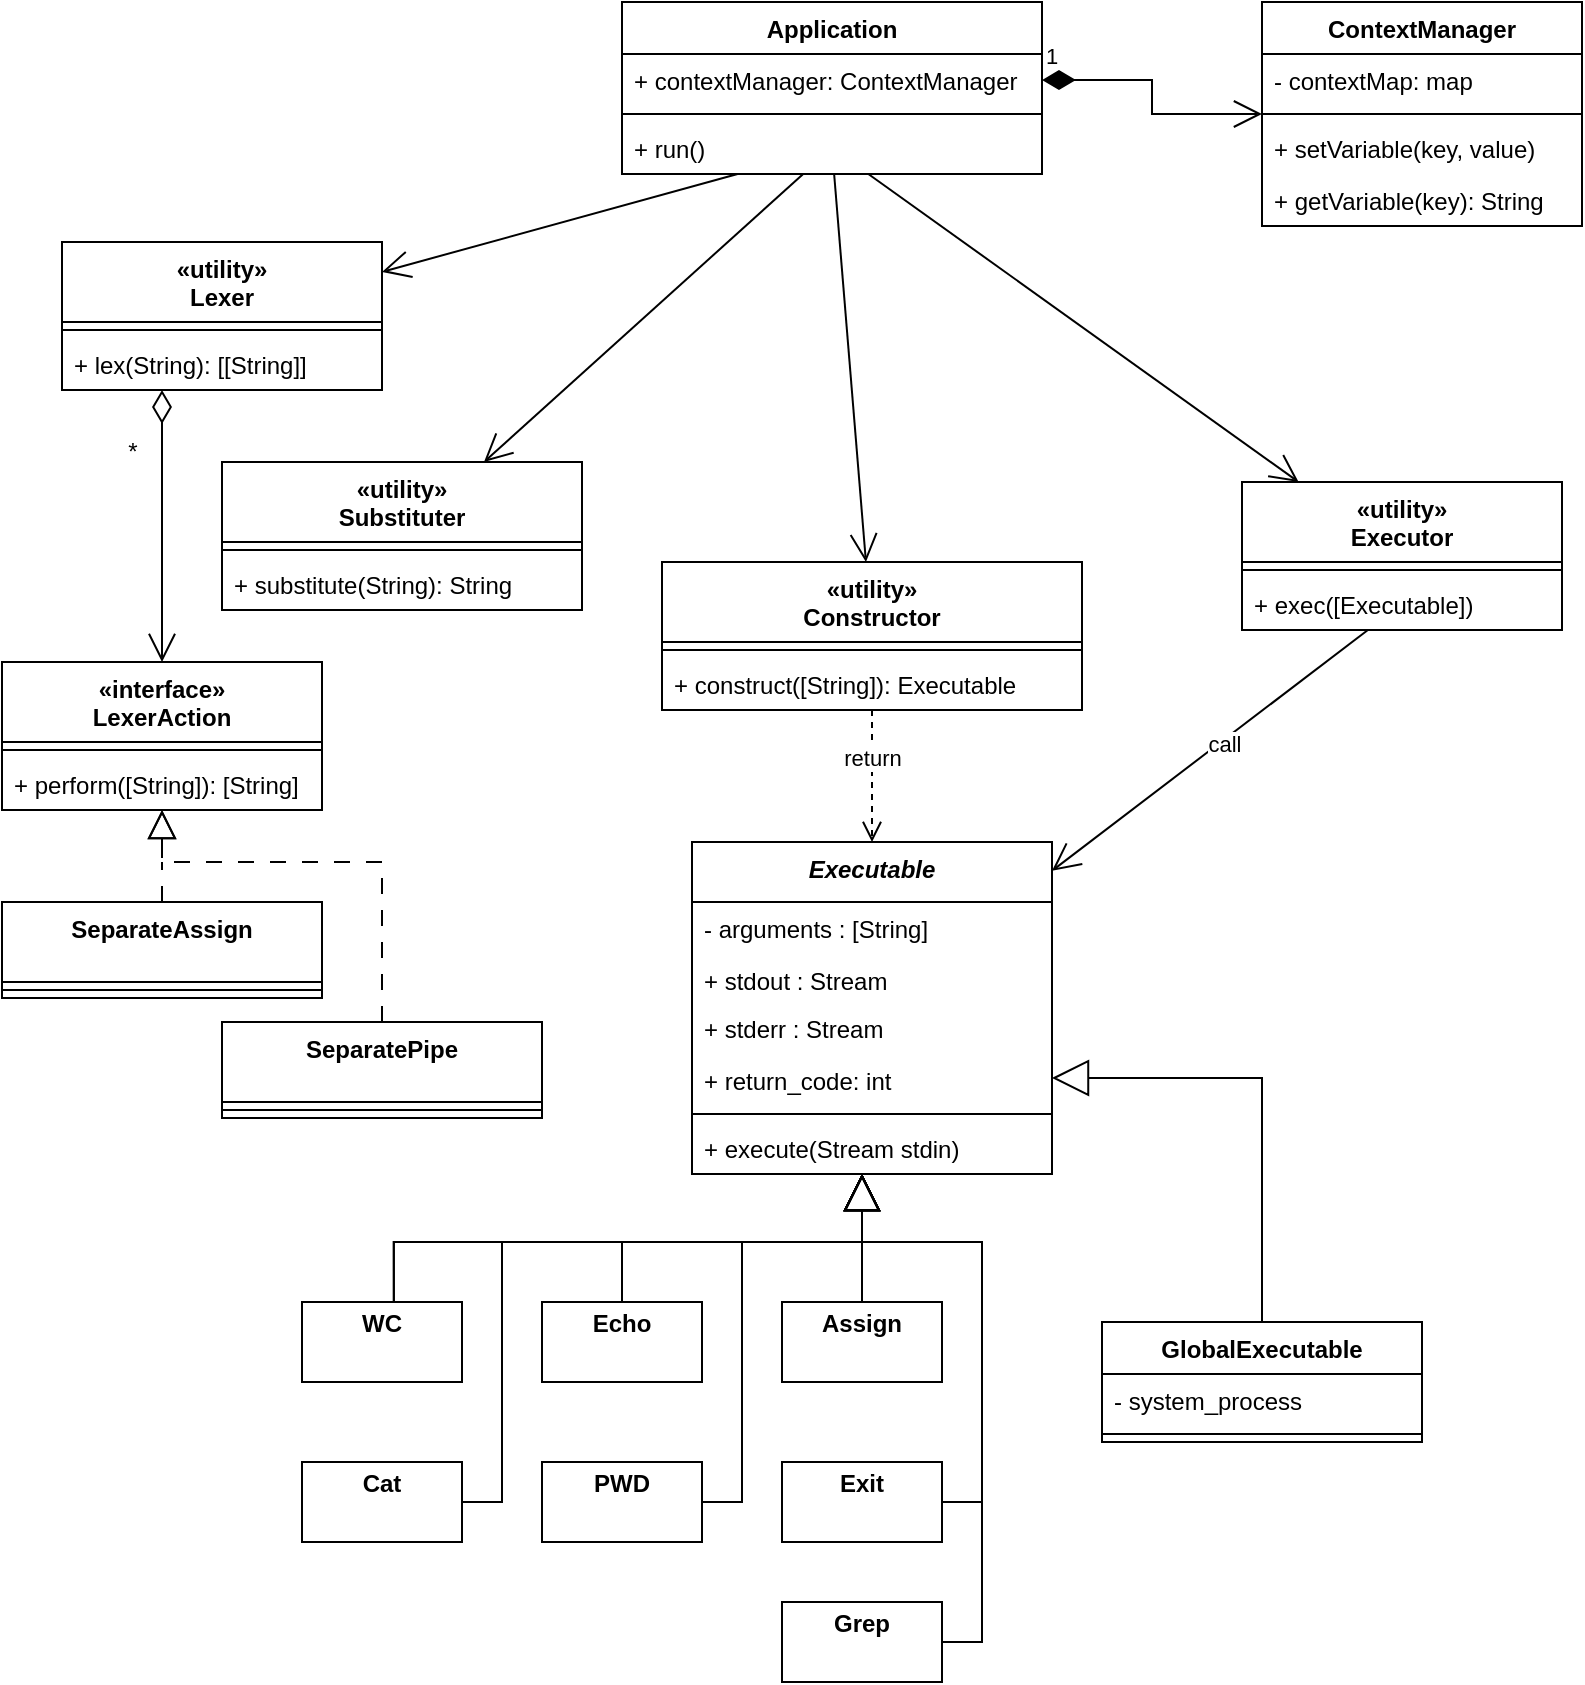 <mxfile version="21.0.8" type="github">
  <diagram name="Page-1" id="c4acf3e9-155e-7222-9cf6-157b1a14988f">
    <mxGraphModel dx="563" dy="833" grid="1" gridSize="10" guides="1" tooltips="1" connect="1" arrows="1" fold="1" page="1" pageScale="1" pageWidth="850" pageHeight="1100" background="none" math="0" shadow="0">
      <root>
        <mxCell id="0" />
        <mxCell id="1" parent="0" />
        <mxCell id="Ps_EMhDIZoAq7-vSNueT-5" value="ContextManager" style="swimlane;fontStyle=1;align=center;verticalAlign=top;childLayout=stackLayout;horizontal=1;startSize=26;horizontalStack=0;resizeParent=1;resizeParentMax=0;resizeLast=0;collapsible=1;marginBottom=0;" parent="1" vertex="1">
          <mxGeometry x="640" y="120" width="160" height="112" as="geometry" />
        </mxCell>
        <mxCell id="Ps_EMhDIZoAq7-vSNueT-6" value="- contextMap: map" style="text;strokeColor=none;fillColor=none;align=left;verticalAlign=top;spacingLeft=4;spacingRight=4;overflow=hidden;rotatable=0;points=[[0,0.5],[1,0.5]];portConstraint=eastwest;" parent="Ps_EMhDIZoAq7-vSNueT-5" vertex="1">
          <mxGeometry y="26" width="160" height="26" as="geometry" />
        </mxCell>
        <mxCell id="Ps_EMhDIZoAq7-vSNueT-7" value="" style="line;strokeWidth=1;fillColor=none;align=left;verticalAlign=middle;spacingTop=-1;spacingLeft=3;spacingRight=3;rotatable=0;labelPosition=right;points=[];portConstraint=eastwest;strokeColor=inherit;" parent="Ps_EMhDIZoAq7-vSNueT-5" vertex="1">
          <mxGeometry y="52" width="160" height="8" as="geometry" />
        </mxCell>
        <mxCell id="Ps_EMhDIZoAq7-vSNueT-8" value="+ setVariable(key, value)" style="text;strokeColor=none;fillColor=none;align=left;verticalAlign=top;spacingLeft=4;spacingRight=4;overflow=hidden;rotatable=0;points=[[0,0.5],[1,0.5]];portConstraint=eastwest;" parent="Ps_EMhDIZoAq7-vSNueT-5" vertex="1">
          <mxGeometry y="60" width="160" height="26" as="geometry" />
        </mxCell>
        <mxCell id="Ps_EMhDIZoAq7-vSNueT-9" value="+ getVariable(key): String" style="text;strokeColor=none;fillColor=none;align=left;verticalAlign=top;spacingLeft=4;spacingRight=4;overflow=hidden;rotatable=0;points=[[0,0.5],[1,0.5]];portConstraint=eastwest;" parent="Ps_EMhDIZoAq7-vSNueT-5" vertex="1">
          <mxGeometry y="86" width="160" height="26" as="geometry" />
        </mxCell>
        <mxCell id="Ps_EMhDIZoAq7-vSNueT-10" value="Application" style="swimlane;fontStyle=1;align=center;verticalAlign=top;childLayout=stackLayout;horizontal=1;startSize=26;horizontalStack=0;resizeParent=1;resizeParentMax=0;resizeLast=0;collapsible=1;marginBottom=0;" parent="1" vertex="1">
          <mxGeometry x="320" y="120" width="210" height="86" as="geometry" />
        </mxCell>
        <mxCell id="Ps_EMhDIZoAq7-vSNueT-11" value="+ contextManager: ContextManager" style="text;strokeColor=none;fillColor=none;align=left;verticalAlign=top;spacingLeft=4;spacingRight=4;overflow=hidden;rotatable=0;points=[[0,0.5],[1,0.5]];portConstraint=eastwest;" parent="Ps_EMhDIZoAq7-vSNueT-10" vertex="1">
          <mxGeometry y="26" width="210" height="26" as="geometry" />
        </mxCell>
        <mxCell id="Ps_EMhDIZoAq7-vSNueT-12" value="" style="line;strokeWidth=1;fillColor=none;align=left;verticalAlign=middle;spacingTop=-1;spacingLeft=3;spacingRight=3;rotatable=0;labelPosition=right;points=[];portConstraint=eastwest;strokeColor=inherit;" parent="Ps_EMhDIZoAq7-vSNueT-10" vertex="1">
          <mxGeometry y="52" width="210" height="8" as="geometry" />
        </mxCell>
        <mxCell id="Ps_EMhDIZoAq7-vSNueT-13" value="+ run()" style="text;strokeColor=none;fillColor=none;align=left;verticalAlign=top;spacingLeft=4;spacingRight=4;overflow=hidden;rotatable=0;points=[[0,0.5],[1,0.5]];portConstraint=eastwest;" parent="Ps_EMhDIZoAq7-vSNueT-10" vertex="1">
          <mxGeometry y="60" width="210" height="26" as="geometry" />
        </mxCell>
        <mxCell id="Ps_EMhDIZoAq7-vSNueT-14" value="«utility»&#xa;Lexer" style="swimlane;fontStyle=1;align=center;verticalAlign=top;childLayout=stackLayout;horizontal=1;startSize=40;horizontalStack=0;resizeParent=1;resizeParentMax=0;resizeLast=0;collapsible=1;marginBottom=0;" parent="1" vertex="1">
          <mxGeometry x="40" y="240" width="160" height="74" as="geometry" />
        </mxCell>
        <mxCell id="Ps_EMhDIZoAq7-vSNueT-16" value="" style="line;strokeWidth=1;fillColor=none;align=left;verticalAlign=middle;spacingTop=-1;spacingLeft=3;spacingRight=3;rotatable=0;labelPosition=right;points=[];portConstraint=eastwest;strokeColor=inherit;" parent="Ps_EMhDIZoAq7-vSNueT-14" vertex="1">
          <mxGeometry y="40" width="160" height="8" as="geometry" />
        </mxCell>
        <mxCell id="Ps_EMhDIZoAq7-vSNueT-17" value="+ lex(String): [[String]]" style="text;strokeColor=none;fillColor=none;align=left;verticalAlign=top;spacingLeft=4;spacingRight=4;overflow=hidden;rotatable=0;points=[[0,0.5],[1,0.5]];portConstraint=eastwest;" parent="Ps_EMhDIZoAq7-vSNueT-14" vertex="1">
          <mxGeometry y="48" width="160" height="26" as="geometry" />
        </mxCell>
        <mxCell id="Ps_EMhDIZoAq7-vSNueT-18" value="«utility»&#xa;Substituter" style="swimlane;fontStyle=1;align=center;verticalAlign=top;childLayout=stackLayout;horizontal=1;startSize=40;horizontalStack=0;resizeParent=1;resizeParentMax=0;resizeLast=0;collapsible=1;marginBottom=0;" parent="1" vertex="1">
          <mxGeometry x="120" y="350" width="180" height="74" as="geometry" />
        </mxCell>
        <mxCell id="Ps_EMhDIZoAq7-vSNueT-20" value="" style="line;strokeWidth=1;fillColor=none;align=left;verticalAlign=middle;spacingTop=-1;spacingLeft=3;spacingRight=3;rotatable=0;labelPosition=right;points=[];portConstraint=eastwest;strokeColor=inherit;" parent="Ps_EMhDIZoAq7-vSNueT-18" vertex="1">
          <mxGeometry y="40" width="180" height="8" as="geometry" />
        </mxCell>
        <mxCell id="Ps_EMhDIZoAq7-vSNueT-21" value="+ substitute(String): String" style="text;strokeColor=none;fillColor=none;align=left;verticalAlign=top;spacingLeft=4;spacingRight=4;overflow=hidden;rotatable=0;points=[[0,0.5],[1,0.5]];portConstraint=eastwest;" parent="Ps_EMhDIZoAq7-vSNueT-18" vertex="1">
          <mxGeometry y="48" width="180" height="26" as="geometry" />
        </mxCell>
        <mxCell id="Ps_EMhDIZoAq7-vSNueT-22" value="«utility»&#xa;Constructor" style="swimlane;fontStyle=1;align=center;verticalAlign=top;childLayout=stackLayout;horizontal=1;startSize=40;horizontalStack=0;resizeParent=1;resizeParentMax=0;resizeLast=0;collapsible=1;marginBottom=0;" parent="1" vertex="1">
          <mxGeometry x="340" y="400" width="210" height="74" as="geometry" />
        </mxCell>
        <mxCell id="Ps_EMhDIZoAq7-vSNueT-24" value="" style="line;strokeWidth=1;fillColor=none;align=left;verticalAlign=middle;spacingTop=-1;spacingLeft=3;spacingRight=3;rotatable=0;labelPosition=right;points=[];portConstraint=eastwest;strokeColor=inherit;" parent="Ps_EMhDIZoAq7-vSNueT-22" vertex="1">
          <mxGeometry y="40" width="210" height="8" as="geometry" />
        </mxCell>
        <mxCell id="Ps_EMhDIZoAq7-vSNueT-25" value="+ construct([String]): Executable" style="text;strokeColor=none;fillColor=none;align=left;verticalAlign=top;spacingLeft=4;spacingRight=4;overflow=hidden;rotatable=0;points=[[0,0.5],[1,0.5]];portConstraint=eastwest;" parent="Ps_EMhDIZoAq7-vSNueT-22" vertex="1">
          <mxGeometry y="48" width="210" height="26" as="geometry" />
        </mxCell>
        <mxCell id="Ps_EMhDIZoAq7-vSNueT-26" value="Executable" style="swimlane;fontStyle=3;align=center;verticalAlign=top;childLayout=stackLayout;horizontal=1;startSize=30;horizontalStack=0;resizeParent=1;resizeParentMax=0;resizeLast=0;collapsible=1;marginBottom=0;" parent="1" vertex="1">
          <mxGeometry x="355" y="540" width="180" height="166" as="geometry" />
        </mxCell>
        <mxCell id="Ps_EMhDIZoAq7-vSNueT-32" value="- arguments : [String]" style="text;strokeColor=none;fillColor=none;align=left;verticalAlign=top;spacingLeft=4;spacingRight=4;overflow=hidden;rotatable=0;points=[[0,0.5],[1,0.5]];portConstraint=eastwest;" parent="Ps_EMhDIZoAq7-vSNueT-26" vertex="1">
          <mxGeometry y="30" width="180" height="26" as="geometry" />
        </mxCell>
        <mxCell id="j12_i2PCOQDTPFTEPJDZ-3" value="+ stdout : Stream" style="text;strokeColor=none;fillColor=none;align=left;verticalAlign=top;spacingLeft=4;spacingRight=4;overflow=hidden;rotatable=0;points=[[0,0.5],[1,0.5]];portConstraint=eastwest;" parent="Ps_EMhDIZoAq7-vSNueT-26" vertex="1">
          <mxGeometry y="56" width="180" height="24" as="geometry" />
        </mxCell>
        <mxCell id="UxiabnuLhHAD857Y_fqr-1" value="+ stderr : Stream" style="text;strokeColor=none;fillColor=none;align=left;verticalAlign=top;spacingLeft=4;spacingRight=4;overflow=hidden;rotatable=0;points=[[0,0.5],[1,0.5]];portConstraint=eastwest;" parent="Ps_EMhDIZoAq7-vSNueT-26" vertex="1">
          <mxGeometry y="80" width="180" height="26" as="geometry" />
        </mxCell>
        <mxCell id="j12_i2PCOQDTPFTEPJDZ-1" value="+ return_code: int" style="text;strokeColor=none;fillColor=none;align=left;verticalAlign=top;spacingLeft=4;spacingRight=4;overflow=hidden;rotatable=0;points=[[0,0.5],[1,0.5]];portConstraint=eastwest;" parent="Ps_EMhDIZoAq7-vSNueT-26" vertex="1">
          <mxGeometry y="106" width="180" height="26" as="geometry" />
        </mxCell>
        <mxCell id="Ps_EMhDIZoAq7-vSNueT-28" value="" style="line;strokeWidth=1;fillColor=none;align=left;verticalAlign=middle;spacingTop=-1;spacingLeft=3;spacingRight=3;rotatable=0;labelPosition=right;points=[];portConstraint=eastwest;strokeColor=inherit;" parent="Ps_EMhDIZoAq7-vSNueT-26" vertex="1">
          <mxGeometry y="132" width="180" height="8" as="geometry" />
        </mxCell>
        <mxCell id="Ps_EMhDIZoAq7-vSNueT-29" value="+ execute(Stream stdin)" style="text;strokeColor=none;fillColor=none;align=left;verticalAlign=top;spacingLeft=4;spacingRight=4;overflow=hidden;rotatable=0;points=[[0,0.5],[1,0.5]];portConstraint=eastwest;" parent="Ps_EMhDIZoAq7-vSNueT-26" vertex="1">
          <mxGeometry y="140" width="180" height="26" as="geometry" />
        </mxCell>
        <mxCell id="Ps_EMhDIZoAq7-vSNueT-36" value="&lt;p style=&quot;margin:0px;margin-top:4px;text-align:center;&quot;&gt;&lt;b&gt;WC&lt;/b&gt;&lt;/p&gt;" style="verticalAlign=top;align=left;overflow=fill;fontSize=12;fontFamily=Helvetica;html=1;" parent="1" vertex="1">
          <mxGeometry x="160" y="770" width="80" height="40" as="geometry" />
        </mxCell>
        <mxCell id="Ps_EMhDIZoAq7-vSNueT-37" value="&lt;p style=&quot;margin:0px;margin-top:4px;text-align:center;&quot;&gt;&lt;b&gt;Echo&lt;/b&gt;&lt;/p&gt;" style="verticalAlign=top;align=left;overflow=fill;fontSize=12;fontFamily=Helvetica;html=1;" parent="1" vertex="1">
          <mxGeometry x="280" y="770" width="80" height="40" as="geometry" />
        </mxCell>
        <mxCell id="Ps_EMhDIZoAq7-vSNueT-38" value="&lt;p style=&quot;margin:0px;margin-top:4px;text-align:center;&quot;&gt;&lt;b&gt;Cat&lt;/b&gt;&lt;/p&gt;" style="verticalAlign=top;align=left;overflow=fill;fontSize=12;fontFamily=Helvetica;html=1;" parent="1" vertex="1">
          <mxGeometry x="160" y="850" width="80" height="40" as="geometry" />
        </mxCell>
        <mxCell id="Ps_EMhDIZoAq7-vSNueT-39" value="&lt;p style=&quot;margin:0px;margin-top:4px;text-align:center;&quot;&gt;&lt;b&gt;PWD&lt;/b&gt;&lt;/p&gt;" style="verticalAlign=top;align=left;overflow=fill;fontSize=12;fontFamily=Helvetica;html=1;" parent="1" vertex="1">
          <mxGeometry x="280" y="850" width="80" height="40" as="geometry" />
        </mxCell>
        <mxCell id="Ps_EMhDIZoAq7-vSNueT-41" value="&lt;p style=&quot;margin:0px;margin-top:4px;text-align:center;&quot;&gt;&lt;b&gt;Exit&lt;/b&gt;&lt;/p&gt;" style="verticalAlign=top;align=left;overflow=fill;fontSize=12;fontFamily=Helvetica;html=1;" parent="1" vertex="1">
          <mxGeometry x="400" y="850" width="80" height="40" as="geometry" />
        </mxCell>
        <mxCell id="Ps_EMhDIZoAq7-vSNueT-42" value="&lt;p style=&quot;margin:0px;margin-top:4px;text-align:center;&quot;&gt;&lt;b&gt;Assign&lt;/b&gt;&lt;/p&gt;" style="verticalAlign=top;align=left;overflow=fill;fontSize=12;fontFamily=Helvetica;html=1;" parent="1" vertex="1">
          <mxGeometry x="400" y="770" width="80" height="40" as="geometry" />
        </mxCell>
        <mxCell id="Ps_EMhDIZoAq7-vSNueT-43" value="GlobalExecutable" style="swimlane;fontStyle=1;align=center;verticalAlign=top;childLayout=stackLayout;horizontal=1;startSize=26;horizontalStack=0;resizeParent=1;resizeParentMax=0;resizeLast=0;collapsible=1;marginBottom=0;" parent="1" vertex="1">
          <mxGeometry x="560" y="780" width="160" height="60" as="geometry" />
        </mxCell>
        <mxCell id="Ps_EMhDIZoAq7-vSNueT-44" value="- system_process" style="text;strokeColor=none;fillColor=none;align=left;verticalAlign=top;spacingLeft=4;spacingRight=4;overflow=hidden;rotatable=0;points=[[0,0.5],[1,0.5]];portConstraint=eastwest;" parent="Ps_EMhDIZoAq7-vSNueT-43" vertex="1">
          <mxGeometry y="26" width="160" height="26" as="geometry" />
        </mxCell>
        <mxCell id="Ps_EMhDIZoAq7-vSNueT-45" value="" style="line;strokeWidth=1;fillColor=none;align=left;verticalAlign=middle;spacingTop=-1;spacingLeft=3;spacingRight=3;rotatable=0;labelPosition=right;points=[];portConstraint=eastwest;strokeColor=inherit;" parent="Ps_EMhDIZoAq7-vSNueT-43" vertex="1">
          <mxGeometry y="52" width="160" height="8" as="geometry" />
        </mxCell>
        <mxCell id="Ps_EMhDIZoAq7-vSNueT-53" value="" style="endArrow=block;endSize=16;endFill=0;html=1;strokeColor=default;exitX=0.574;exitY=-0.003;exitDx=0;exitDy=0;exitPerimeter=0;rounded=0;edgeStyle=orthogonalEdgeStyle;" parent="1" source="Ps_EMhDIZoAq7-vSNueT-36" target="Ps_EMhDIZoAq7-vSNueT-26" edge="1">
          <mxGeometry width="160" relative="1" as="geometry">
            <mxPoint x="190" y="780" as="sourcePoint" />
            <mxPoint x="350" y="780" as="targetPoint" />
            <Array as="points">
              <mxPoint x="206" y="740" />
              <mxPoint x="440" y="740" />
            </Array>
          </mxGeometry>
        </mxCell>
        <mxCell id="Ps_EMhDIZoAq7-vSNueT-54" value="" style="endArrow=block;endSize=16;endFill=0;html=1;strokeColor=default;rounded=0;edgeStyle=orthogonalEdgeStyle;" parent="1" source="Ps_EMhDIZoAq7-vSNueT-38" target="Ps_EMhDIZoAq7-vSNueT-26" edge="1">
          <mxGeometry width="160" relative="1" as="geometry">
            <mxPoint x="216" y="780" as="sourcePoint" />
            <mxPoint x="450" y="730" as="targetPoint" />
            <Array as="points">
              <mxPoint x="260" y="870" />
              <mxPoint x="260" y="740" />
              <mxPoint x="440" y="740" />
            </Array>
          </mxGeometry>
        </mxCell>
        <mxCell id="Ps_EMhDIZoAq7-vSNueT-55" value="" style="endArrow=block;endSize=16;endFill=0;html=1;strokeColor=default;rounded=0;edgeStyle=orthogonalEdgeStyle;" parent="1" source="Ps_EMhDIZoAq7-vSNueT-37" target="Ps_EMhDIZoAq7-vSNueT-26" edge="1">
          <mxGeometry width="160" relative="1" as="geometry">
            <mxPoint x="226" y="790" as="sourcePoint" />
            <mxPoint x="380" y="744" as="targetPoint" />
            <Array as="points">
              <mxPoint x="320" y="740" />
              <mxPoint x="440" y="740" />
            </Array>
          </mxGeometry>
        </mxCell>
        <mxCell id="Ps_EMhDIZoAq7-vSNueT-56" value="" style="endArrow=block;endSize=16;endFill=0;html=1;strokeColor=default;rounded=0;edgeStyle=orthogonalEdgeStyle;" parent="1" source="Ps_EMhDIZoAq7-vSNueT-39" target="Ps_EMhDIZoAq7-vSNueT-26" edge="1">
          <mxGeometry width="160" relative="1" as="geometry">
            <mxPoint x="236" y="800" as="sourcePoint" />
            <mxPoint x="390" y="754" as="targetPoint" />
            <Array as="points">
              <mxPoint x="380" y="870" />
              <mxPoint x="380" y="740" />
              <mxPoint x="440" y="740" />
            </Array>
          </mxGeometry>
        </mxCell>
        <mxCell id="Ps_EMhDIZoAq7-vSNueT-57" value="" style="endArrow=block;endSize=16;endFill=0;html=1;strokeColor=default;rounded=0;edgeStyle=orthogonalEdgeStyle;" parent="1" source="Ps_EMhDIZoAq7-vSNueT-42" target="Ps_EMhDIZoAq7-vSNueT-26" edge="1">
          <mxGeometry width="160" relative="1" as="geometry">
            <mxPoint x="246" y="810" as="sourcePoint" />
            <mxPoint x="400" y="764" as="targetPoint" />
            <Array as="points">
              <mxPoint x="440" y="730" />
              <mxPoint x="440" y="730" />
            </Array>
          </mxGeometry>
        </mxCell>
        <mxCell id="Ps_EMhDIZoAq7-vSNueT-58" value="" style="endArrow=block;endSize=16;endFill=0;html=1;strokeColor=default;rounded=0;edgeStyle=orthogonalEdgeStyle;" parent="1" source="Ps_EMhDIZoAq7-vSNueT-41" target="Ps_EMhDIZoAq7-vSNueT-26" edge="1">
          <mxGeometry width="160" relative="1" as="geometry">
            <mxPoint x="256" y="820" as="sourcePoint" />
            <mxPoint x="410" y="774" as="targetPoint" />
            <Array as="points">
              <mxPoint x="500" y="870" />
              <mxPoint x="500" y="740" />
              <mxPoint x="440" y="740" />
            </Array>
          </mxGeometry>
        </mxCell>
        <mxCell id="Ps_EMhDIZoAq7-vSNueT-59" value="" style="endArrow=block;endSize=16;endFill=0;html=1;strokeColor=default;rounded=0;edgeStyle=orthogonalEdgeStyle;" parent="1" source="Ps_EMhDIZoAq7-vSNueT-43" target="Ps_EMhDIZoAq7-vSNueT-26" edge="1">
          <mxGeometry width="160" relative="1" as="geometry">
            <mxPoint x="266" y="830" as="sourcePoint" />
            <mxPoint x="420" y="784" as="targetPoint" />
            <Array as="points">
              <mxPoint x="640" y="658" />
            </Array>
          </mxGeometry>
        </mxCell>
        <mxCell id="UxiabnuLhHAD857Y_fqr-2" value="«utility»&#xa;Executor" style="swimlane;fontStyle=1;align=center;verticalAlign=top;childLayout=stackLayout;horizontal=1;startSize=40;horizontalStack=0;resizeParent=1;resizeParentMax=0;resizeLast=0;collapsible=1;marginBottom=0;" parent="1" vertex="1">
          <mxGeometry x="630" y="360" width="160" height="74" as="geometry" />
        </mxCell>
        <mxCell id="UxiabnuLhHAD857Y_fqr-4" value="" style="line;strokeWidth=1;fillColor=none;align=left;verticalAlign=middle;spacingTop=-1;spacingLeft=3;spacingRight=3;rotatable=0;labelPosition=right;points=[];portConstraint=eastwest;strokeColor=inherit;" parent="UxiabnuLhHAD857Y_fqr-2" vertex="1">
          <mxGeometry y="40" width="160" height="8" as="geometry" />
        </mxCell>
        <mxCell id="UxiabnuLhHAD857Y_fqr-5" value="+ exec([Executable])" style="text;strokeColor=none;fillColor=none;align=left;verticalAlign=top;spacingLeft=4;spacingRight=4;overflow=hidden;rotatable=0;points=[[0,0.5],[1,0.5]];portConstraint=eastwest;" parent="UxiabnuLhHAD857Y_fqr-2" vertex="1">
          <mxGeometry y="48" width="160" height="26" as="geometry" />
        </mxCell>
        <mxCell id="UxiabnuLhHAD857Y_fqr-8" value="" style="endArrow=open;endFill=1;endSize=12;html=1;rounded=0;" parent="1" source="Ps_EMhDIZoAq7-vSNueT-13" target="Ps_EMhDIZoAq7-vSNueT-14" edge="1">
          <mxGeometry width="160" relative="1" as="geometry">
            <mxPoint x="330" y="420" as="sourcePoint" />
            <mxPoint x="490" y="420" as="targetPoint" />
          </mxGeometry>
        </mxCell>
        <mxCell id="UxiabnuLhHAD857Y_fqr-9" value="" style="endArrow=open;endFill=1;endSize=12;html=1;rounded=0;" parent="1" source="Ps_EMhDIZoAq7-vSNueT-13" target="UxiabnuLhHAD857Y_fqr-2" edge="1">
          <mxGeometry width="160" relative="1" as="geometry">
            <mxPoint x="330" y="215" as="sourcePoint" />
            <mxPoint x="244" y="250" as="targetPoint" />
          </mxGeometry>
        </mxCell>
        <mxCell id="UxiabnuLhHAD857Y_fqr-10" value="" style="endArrow=open;endFill=1;endSize=12;html=1;rounded=0;" parent="1" source="Ps_EMhDIZoAq7-vSNueT-13" target="Ps_EMhDIZoAq7-vSNueT-22" edge="1">
          <mxGeometry width="160" relative="1" as="geometry">
            <mxPoint x="432" y="216" as="sourcePoint" />
            <mxPoint x="422" y="330" as="targetPoint" />
          </mxGeometry>
        </mxCell>
        <mxCell id="UxiabnuLhHAD857Y_fqr-11" value="1" style="endArrow=open;html=1;endSize=12;startArrow=diamondThin;startSize=14;startFill=1;edgeStyle=orthogonalEdgeStyle;align=left;verticalAlign=bottom;rounded=0;exitX=1;exitY=0.5;exitDx=0;exitDy=0;" parent="1" source="Ps_EMhDIZoAq7-vSNueT-11" target="Ps_EMhDIZoAq7-vSNueT-5" edge="1">
          <mxGeometry x="-1" y="3" relative="1" as="geometry">
            <mxPoint x="330" y="420" as="sourcePoint" />
            <mxPoint x="490" y="420" as="targetPoint" />
          </mxGeometry>
        </mxCell>
        <mxCell id="UxiabnuLhHAD857Y_fqr-12" value="" style="endArrow=open;endFill=1;endSize=12;html=1;rounded=0;" parent="1" source="Ps_EMhDIZoAq7-vSNueT-13" target="Ps_EMhDIZoAq7-vSNueT-18" edge="1">
          <mxGeometry width="160" relative="1" as="geometry">
            <mxPoint x="449" y="216" as="sourcePoint" />
            <mxPoint x="658" y="410" as="targetPoint" />
          </mxGeometry>
        </mxCell>
        <mxCell id="UxiabnuLhHAD857Y_fqr-13" value="return" style="html=1;verticalAlign=bottom;endArrow=open;dashed=1;endSize=8;edgeStyle=elbowEdgeStyle;elbow=vertical;curved=0;rounded=0;" parent="1" source="Ps_EMhDIZoAq7-vSNueT-25" target="Ps_EMhDIZoAq7-vSNueT-26" edge="1">
          <mxGeometry relative="1" as="geometry">
            <mxPoint x="450" y="390" as="sourcePoint" />
            <mxPoint x="370" y="390" as="targetPoint" />
          </mxGeometry>
        </mxCell>
        <mxCell id="UxiabnuLhHAD857Y_fqr-14" value="" style="endArrow=open;endFill=1;endSize=12;html=1;rounded=0;" parent="1" source="UxiabnuLhHAD857Y_fqr-5" target="Ps_EMhDIZoAq7-vSNueT-26" edge="1">
          <mxGeometry width="160" relative="1" as="geometry">
            <mxPoint x="449" y="216" as="sourcePoint" />
            <mxPoint x="658" y="410" as="targetPoint" />
          </mxGeometry>
        </mxCell>
        <mxCell id="oLGFi5Bt2kVoAcSP6h3x-18" value="call" style="edgeLabel;html=1;align=center;verticalAlign=middle;resizable=0;points=[];" parent="UxiabnuLhHAD857Y_fqr-14" vertex="1" connectable="0">
          <mxGeometry x="-0.072" y="1" relative="1" as="geometry">
            <mxPoint as="offset" />
          </mxGeometry>
        </mxCell>
        <mxCell id="UxiabnuLhHAD857Y_fqr-17" value="" style="endArrow=block;endSize=16;endFill=0;html=1;strokeColor=default;exitX=0.574;exitY=-0.003;exitDx=0;exitDy=0;exitPerimeter=0;rounded=0;edgeStyle=orthogonalEdgeStyle;" parent="1" source="Ps_EMhDIZoAq7-vSNueT-36" target="Ps_EMhDIZoAq7-vSNueT-26" edge="1">
          <mxGeometry width="160" relative="1" as="geometry">
            <mxPoint x="206" y="770" as="sourcePoint" />
            <mxPoint x="440" y="716" as="targetPoint" />
            <Array as="points">
              <mxPoint x="206" y="740" />
              <mxPoint x="440" y="740" />
            </Array>
          </mxGeometry>
        </mxCell>
        <mxCell id="UxiabnuLhHAD857Y_fqr-19" value="" style="endArrow=block;endSize=16;endFill=0;html=1;strokeColor=default;rounded=0;edgeStyle=orthogonalEdgeStyle;" parent="1" source="Ps_EMhDIZoAq7-vSNueT-37" target="Ps_EMhDIZoAq7-vSNueT-26" edge="1">
          <mxGeometry width="160" relative="1" as="geometry">
            <mxPoint x="320" y="770" as="sourcePoint" />
            <mxPoint x="440" y="716" as="targetPoint" />
            <Array as="points">
              <mxPoint x="320" y="740" />
              <mxPoint x="440" y="740" />
            </Array>
          </mxGeometry>
        </mxCell>
        <mxCell id="oLGFi5Bt2kVoAcSP6h3x-3" value="«interface»&#xa;LexerAction" style="swimlane;fontStyle=1;align=center;verticalAlign=top;childLayout=stackLayout;horizontal=1;startSize=40;horizontalStack=0;resizeParent=1;resizeParentMax=0;resizeLast=0;collapsible=1;marginBottom=0;" parent="1" vertex="1">
          <mxGeometry x="10" y="450" width="160" height="74" as="geometry" />
        </mxCell>
        <mxCell id="oLGFi5Bt2kVoAcSP6h3x-4" value="" style="line;strokeWidth=1;fillColor=none;align=left;verticalAlign=middle;spacingTop=-1;spacingLeft=3;spacingRight=3;rotatable=0;labelPosition=right;points=[];portConstraint=eastwest;strokeColor=inherit;" parent="oLGFi5Bt2kVoAcSP6h3x-3" vertex="1">
          <mxGeometry y="40" width="160" height="8" as="geometry" />
        </mxCell>
        <mxCell id="oLGFi5Bt2kVoAcSP6h3x-5" value="+ perform([String]): [String]" style="text;strokeColor=none;fillColor=none;align=left;verticalAlign=top;spacingLeft=4;spacingRight=4;overflow=hidden;rotatable=0;points=[[0,0.5],[1,0.5]];portConstraint=eastwest;" parent="oLGFi5Bt2kVoAcSP6h3x-3" vertex="1">
          <mxGeometry y="48" width="160" height="26" as="geometry" />
        </mxCell>
        <mxCell id="oLGFi5Bt2kVoAcSP6h3x-7" value="" style="endArrow=open;html=1;endSize=12;startArrow=diamondThin;startSize=14;startFill=0;edgeStyle=orthogonalEdgeStyle;align=left;verticalAlign=bottom;rounded=0;" parent="1" source="Ps_EMhDIZoAq7-vSNueT-14" target="oLGFi5Bt2kVoAcSP6h3x-3" edge="1">
          <mxGeometry x="-1" y="3" relative="1" as="geometry">
            <mxPoint x="20" y="270" as="sourcePoint" />
            <mxPoint x="30" y="223" as="targetPoint" />
            <Array as="points">
              <mxPoint x="90" y="340" />
              <mxPoint x="90" y="340" />
            </Array>
          </mxGeometry>
        </mxCell>
        <mxCell id="oLGFi5Bt2kVoAcSP6h3x-15" style="edgeStyle=orthogonalEdgeStyle;rounded=0;orthogonalLoop=1;jettySize=auto;html=1;endArrow=block;endFill=0;startSize=6;endSize=12;dashed=1;dashPattern=8 8;" parent="1" source="oLGFi5Bt2kVoAcSP6h3x-10" target="oLGFi5Bt2kVoAcSP6h3x-3" edge="1">
          <mxGeometry relative="1" as="geometry" />
        </mxCell>
        <mxCell id="oLGFi5Bt2kVoAcSP6h3x-10" value="SeparateAssign" style="swimlane;fontStyle=1;align=center;verticalAlign=top;childLayout=stackLayout;horizontal=1;startSize=40;horizontalStack=0;resizeParent=1;resizeParentMax=0;resizeLast=0;collapsible=1;marginBottom=0;" parent="1" vertex="1">
          <mxGeometry x="10" y="570" width="160" height="48" as="geometry" />
        </mxCell>
        <mxCell id="oLGFi5Bt2kVoAcSP6h3x-11" value="" style="line;strokeWidth=1;fillColor=none;align=left;verticalAlign=middle;spacingTop=-1;spacingLeft=3;spacingRight=3;rotatable=0;labelPosition=right;points=[];portConstraint=eastwest;strokeColor=inherit;" parent="oLGFi5Bt2kVoAcSP6h3x-10" vertex="1">
          <mxGeometry y="40" width="160" height="8" as="geometry" />
        </mxCell>
        <mxCell id="oLGFi5Bt2kVoAcSP6h3x-13" value="SeparatePipe" style="swimlane;fontStyle=1;align=center;verticalAlign=top;childLayout=stackLayout;horizontal=1;startSize=40;horizontalStack=0;resizeParent=1;resizeParentMax=0;resizeLast=0;collapsible=1;marginBottom=0;" parent="1" vertex="1">
          <mxGeometry x="120" y="630" width="160" height="48" as="geometry" />
        </mxCell>
        <mxCell id="oLGFi5Bt2kVoAcSP6h3x-14" value="" style="line;strokeWidth=1;fillColor=none;align=left;verticalAlign=middle;spacingTop=-1;spacingLeft=3;spacingRight=3;rotatable=0;labelPosition=right;points=[];portConstraint=eastwest;strokeColor=inherit;" parent="oLGFi5Bt2kVoAcSP6h3x-13" vertex="1">
          <mxGeometry y="40" width="160" height="8" as="geometry" />
        </mxCell>
        <mxCell id="oLGFi5Bt2kVoAcSP6h3x-16" style="edgeStyle=orthogonalEdgeStyle;rounded=0;orthogonalLoop=1;jettySize=auto;html=1;endArrow=block;endFill=0;startSize=6;endSize=12;dashed=1;dashPattern=8 8;" parent="1" source="oLGFi5Bt2kVoAcSP6h3x-13" target="oLGFi5Bt2kVoAcSP6h3x-3" edge="1">
          <mxGeometry relative="1" as="geometry">
            <mxPoint x="60" y="580" as="sourcePoint" />
            <mxPoint x="100" y="534" as="targetPoint" />
            <Array as="points">
              <mxPoint x="200" y="550" />
              <mxPoint x="90" y="550" />
            </Array>
          </mxGeometry>
        </mxCell>
        <mxCell id="oLGFi5Bt2kVoAcSP6h3x-17" value="*" style="text;html=1;align=center;verticalAlign=middle;resizable=0;points=[];autosize=1;strokeColor=none;fillColor=none;" parent="1" vertex="1">
          <mxGeometry x="60" y="330" width="30" height="30" as="geometry" />
        </mxCell>
        <mxCell id="oLGFi5Bt2kVoAcSP6h3x-19" value="&lt;p style=&quot;margin:0px;margin-top:4px;text-align:center;&quot;&gt;&lt;b&gt;Grep&lt;/b&gt;&lt;/p&gt;" style="verticalAlign=top;align=left;overflow=fill;fontSize=12;fontFamily=Helvetica;html=1;" parent="1" vertex="1">
          <mxGeometry x="400" y="920" width="80" height="40" as="geometry" />
        </mxCell>
        <mxCell id="oLGFi5Bt2kVoAcSP6h3x-20" value="" style="endArrow=block;endSize=16;endFill=0;html=1;strokeColor=default;rounded=0;edgeStyle=orthogonalEdgeStyle;" parent="1" source="oLGFi5Bt2kVoAcSP6h3x-19" target="Ps_EMhDIZoAq7-vSNueT-26" edge="1">
          <mxGeometry width="160" relative="1" as="geometry">
            <mxPoint x="490" y="880" as="sourcePoint" />
            <mxPoint x="450" y="716" as="targetPoint" />
            <Array as="points">
              <mxPoint x="500" y="940" />
              <mxPoint x="500" y="740" />
              <mxPoint x="440" y="740" />
            </Array>
          </mxGeometry>
        </mxCell>
      </root>
    </mxGraphModel>
  </diagram>
</mxfile>
